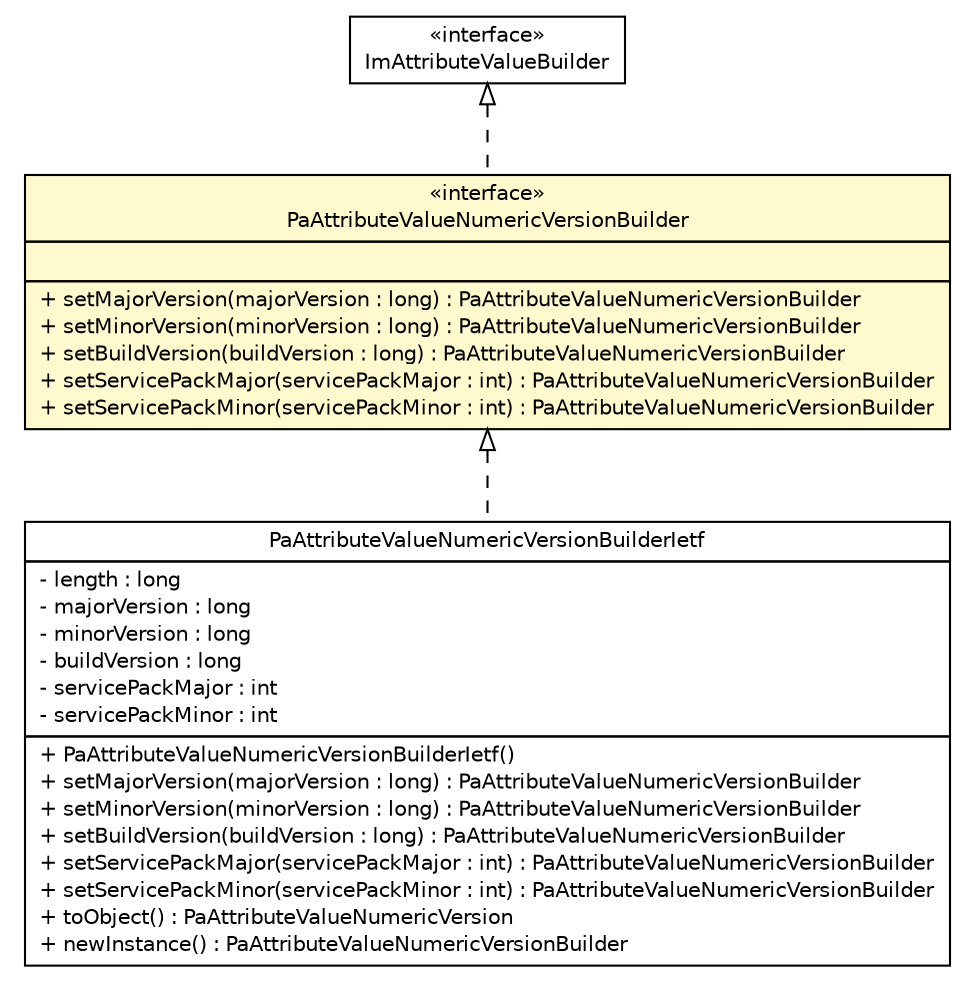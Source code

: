 #!/usr/local/bin/dot
#
# Class diagram 
# Generated by UMLGraph version R5_6 (http://www.umlgraph.org/)
#

digraph G {
	edge [fontname="Helvetica",fontsize=10,labelfontname="Helvetica",labelfontsize=10];
	node [fontname="Helvetica",fontsize=10,shape=plaintext];
	nodesep=0.25;
	ranksep=0.5;
	// de.hsbremen.tc.tnc.message.m.attribute.ImAttributeValueBuilder
	c77000 [label=<<table title="de.hsbremen.tc.tnc.message.m.attribute.ImAttributeValueBuilder" border="0" cellborder="1" cellspacing="0" cellpadding="2" port="p" href="../../../../../de/hsbremen/tc/tnc/message/m/attribute/ImAttributeValueBuilder.html">
		<tr><td><table border="0" cellspacing="0" cellpadding="1">
<tr><td align="center" balign="center"> &#171;interface&#187; </td></tr>
<tr><td align="center" balign="center"> ImAttributeValueBuilder </td></tr>
		</table></td></tr>
		</table>>, URL="../../../../../de/hsbremen/tc/tnc/message/m/attribute/ImAttributeValueBuilder.html", fontname="Helvetica", fontcolor="black", fontsize=10.0];
	// org.ietf.nea.pa.attribute.PaAttributeValueNumericVersionBuilderIetf
	c77191 [label=<<table title="org.ietf.nea.pa.attribute.PaAttributeValueNumericVersionBuilderIetf" border="0" cellborder="1" cellspacing="0" cellpadding="2" port="p" href="./PaAttributeValueNumericVersionBuilderIetf.html">
		<tr><td><table border="0" cellspacing="0" cellpadding="1">
<tr><td align="center" balign="center"> PaAttributeValueNumericVersionBuilderIetf </td></tr>
		</table></td></tr>
		<tr><td><table border="0" cellspacing="0" cellpadding="1">
<tr><td align="left" balign="left"> - length : long </td></tr>
<tr><td align="left" balign="left"> - majorVersion : long </td></tr>
<tr><td align="left" balign="left"> - minorVersion : long </td></tr>
<tr><td align="left" balign="left"> - buildVersion : long </td></tr>
<tr><td align="left" balign="left"> - servicePackMajor : int </td></tr>
<tr><td align="left" balign="left"> - servicePackMinor : int </td></tr>
		</table></td></tr>
		<tr><td><table border="0" cellspacing="0" cellpadding="1">
<tr><td align="left" balign="left"> + PaAttributeValueNumericVersionBuilderIetf() </td></tr>
<tr><td align="left" balign="left"> + setMajorVersion(majorVersion : long) : PaAttributeValueNumericVersionBuilder </td></tr>
<tr><td align="left" balign="left"> + setMinorVersion(minorVersion : long) : PaAttributeValueNumericVersionBuilder </td></tr>
<tr><td align="left" balign="left"> + setBuildVersion(buildVersion : long) : PaAttributeValueNumericVersionBuilder </td></tr>
<tr><td align="left" balign="left"> + setServicePackMajor(servicePackMajor : int) : PaAttributeValueNumericVersionBuilder </td></tr>
<tr><td align="left" balign="left"> + setServicePackMinor(servicePackMinor : int) : PaAttributeValueNumericVersionBuilder </td></tr>
<tr><td align="left" balign="left"> + toObject() : PaAttributeValueNumericVersion </td></tr>
<tr><td align="left" balign="left"> + newInstance() : PaAttributeValueNumericVersionBuilder </td></tr>
		</table></td></tr>
		</table>>, URL="./PaAttributeValueNumericVersionBuilderIetf.html", fontname="Helvetica", fontcolor="black", fontsize=10.0];
	// org.ietf.nea.pa.attribute.PaAttributeValueNumericVersionBuilder
	c77231 [label=<<table title="org.ietf.nea.pa.attribute.PaAttributeValueNumericVersionBuilder" border="0" cellborder="1" cellspacing="0" cellpadding="2" port="p" bgcolor="lemonChiffon" href="./PaAttributeValueNumericVersionBuilder.html">
		<tr><td><table border="0" cellspacing="0" cellpadding="1">
<tr><td align="center" balign="center"> &#171;interface&#187; </td></tr>
<tr><td align="center" balign="center"> PaAttributeValueNumericVersionBuilder </td></tr>
		</table></td></tr>
		<tr><td><table border="0" cellspacing="0" cellpadding="1">
<tr><td align="left" balign="left">  </td></tr>
		</table></td></tr>
		<tr><td><table border="0" cellspacing="0" cellpadding="1">
<tr><td align="left" balign="left"> + setMajorVersion(majorVersion : long) : PaAttributeValueNumericVersionBuilder </td></tr>
<tr><td align="left" balign="left"> + setMinorVersion(minorVersion : long) : PaAttributeValueNumericVersionBuilder </td></tr>
<tr><td align="left" balign="left"> + setBuildVersion(buildVersion : long) : PaAttributeValueNumericVersionBuilder </td></tr>
<tr><td align="left" balign="left"> + setServicePackMajor(servicePackMajor : int) : PaAttributeValueNumericVersionBuilder </td></tr>
<tr><td align="left" balign="left"> + setServicePackMinor(servicePackMinor : int) : PaAttributeValueNumericVersionBuilder </td></tr>
		</table></td></tr>
		</table>>, URL="./PaAttributeValueNumericVersionBuilder.html", fontname="Helvetica", fontcolor="black", fontsize=10.0];
	//org.ietf.nea.pa.attribute.PaAttributeValueNumericVersionBuilderIetf implements org.ietf.nea.pa.attribute.PaAttributeValueNumericVersionBuilder
	c77231:p -> c77191:p [dir=back,arrowtail=empty,style=dashed];
	//org.ietf.nea.pa.attribute.PaAttributeValueNumericVersionBuilder implements de.hsbremen.tc.tnc.message.m.attribute.ImAttributeValueBuilder
	c77000:p -> c77231:p [dir=back,arrowtail=empty,style=dashed];
}

